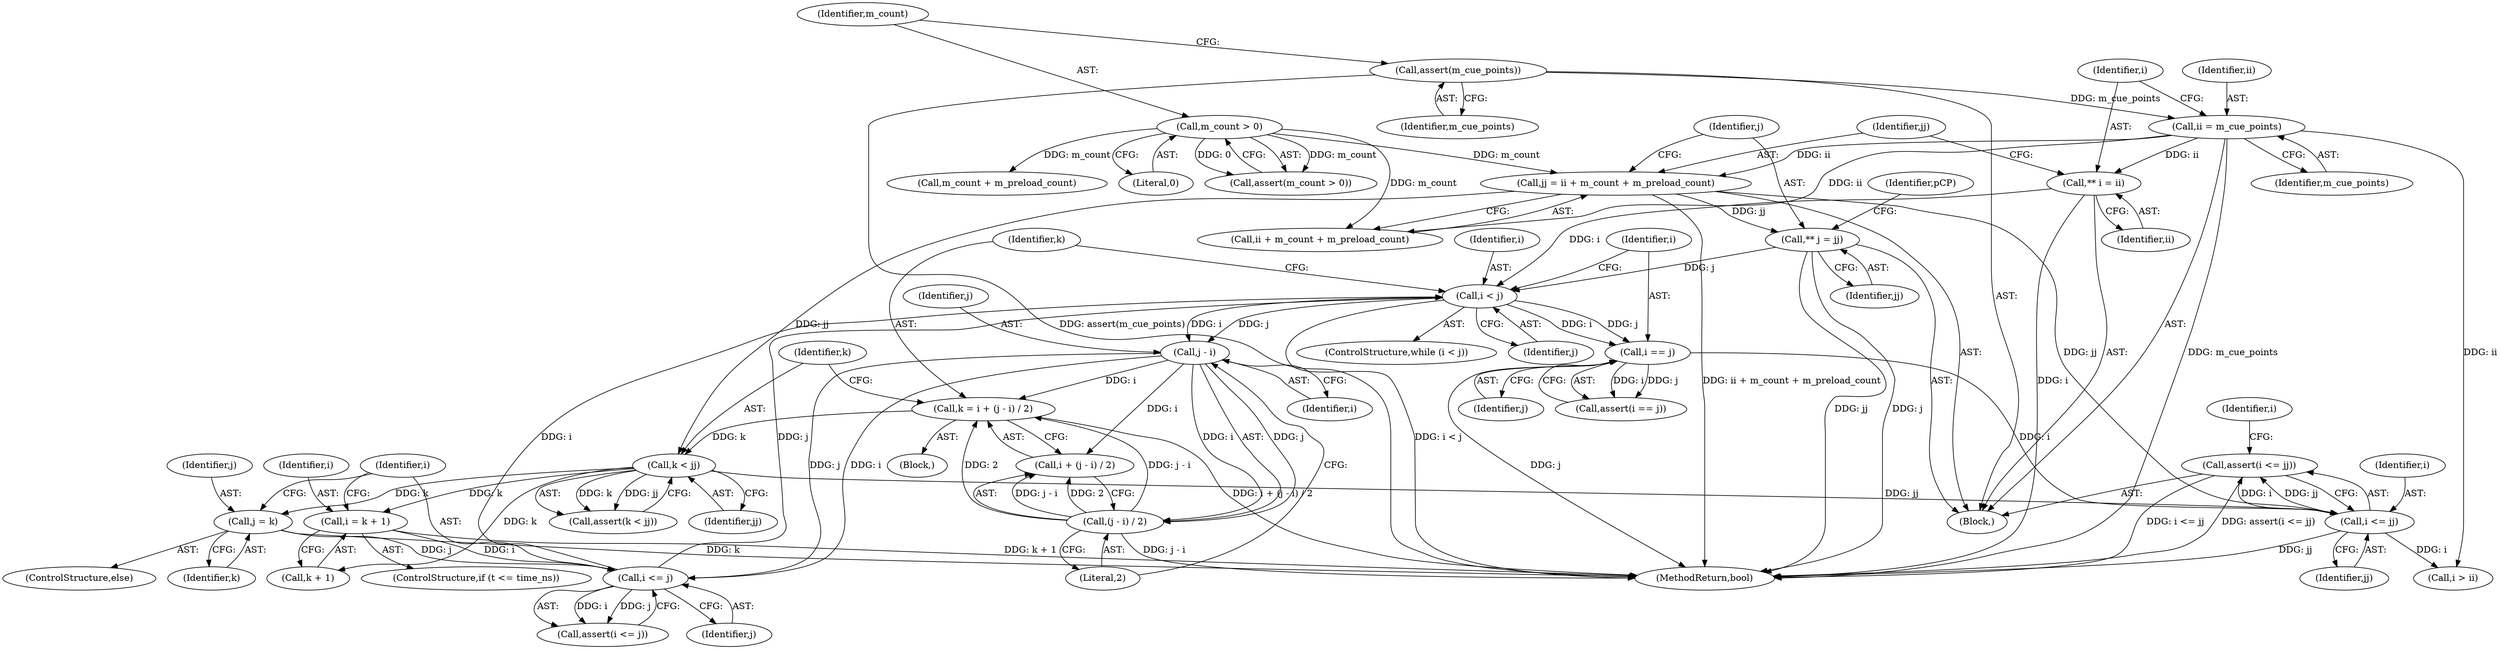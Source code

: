 digraph "0_Android_04839626ed859623901ebd3a5fd483982186b59d_39@API" {
"1000215" [label="(Call,assert(i <= jj))"];
"1000216" [label="(Call,i <= jj)"];
"1000212" [label="(Call,i == j)"];
"1000164" [label="(Call,i < j)"];
"1000124" [label="(Call,** i = ii)"];
"1000120" [label="(Call,ii = m_cue_points)"];
"1000114" [label="(Call,assert(m_cue_points))"];
"1000208" [label="(Call,i <= j)"];
"1000198" [label="(Call,i = k + 1)"];
"1000178" [label="(Call,k < jj)"];
"1000168" [label="(Call,k = i + (j - i) / 2)"];
"1000173" [label="(Call,j - i)"];
"1000172" [label="(Call,(j - i) / 2)"];
"1000127" [label="(Call,jj = ii + m_count + m_preload_count)"];
"1000117" [label="(Call,m_count > 0)"];
"1000204" [label="(Call,j = k)"];
"1000135" [label="(Call,** j = jj)"];
"1000180" [label="(Identifier,jj)"];
"1000127" [label="(Call,jj = ii + m_count + m_preload_count)"];
"1000170" [label="(Call,i + (j - i) / 2)"];
"1000116" [label="(Call,assert(m_count > 0))"];
"1000136" [label="(Identifier,j)"];
"1000121" [label="(Identifier,ii)"];
"1000174" [label="(Identifier,j)"];
"1000212" [label="(Call,i == j)"];
"1000129" [label="(Call,ii + m_count + m_preload_count)"];
"1000126" [label="(Identifier,ii)"];
"1000114" [label="(Call,assert(m_cue_points))"];
"1000178" [label="(Call,k < jj)"];
"1000205" [label="(Identifier,j)"];
"1000200" [label="(Call,k + 1)"];
"1000124" [label="(Call,** i = ii)"];
"1000199" [label="(Identifier,i)"];
"1000218" [label="(Identifier,jj)"];
"1000125" [label="(Identifier,i)"];
"1000235" [label="(MethodReturn,bool)"];
"1000194" [label="(ControlStructure,if (t <= time_ns))"];
"1000207" [label="(Call,assert(i <= j))"];
"1000221" [label="(Identifier,i)"];
"1000214" [label="(Identifier,j)"];
"1000169" [label="(Identifier,k)"];
"1000208" [label="(Call,i <= j)"];
"1000206" [label="(Identifier,k)"];
"1000115" [label="(Identifier,m_cue_points)"];
"1000117" [label="(Call,m_count > 0)"];
"1000119" [label="(Literal,0)"];
"1000166" [label="(Identifier,j)"];
"1000168" [label="(Call,k = i + (j - i) / 2)"];
"1000176" [label="(Literal,2)"];
"1000137" [label="(Identifier,jj)"];
"1000128" [label="(Identifier,jj)"];
"1000217" [label="(Identifier,i)"];
"1000135" [label="(Call,** j = jj)"];
"1000118" [label="(Identifier,m_count)"];
"1000204" [label="(Call,j = k)"];
"1000210" [label="(Identifier,j)"];
"1000172" [label="(Call,(j - i) / 2)"];
"1000203" [label="(ControlStructure,else)"];
"1000165" [label="(Identifier,i)"];
"1000215" [label="(Call,assert(i <= jj))"];
"1000211" [label="(Call,assert(i == j))"];
"1000164" [label="(Call,i < j)"];
"1000120" [label="(Call,ii = m_cue_points)"];
"1000173" [label="(Call,j - i)"];
"1000163" [label="(ControlStructure,while (i < j))"];
"1000122" [label="(Identifier,m_cue_points)"];
"1000131" [label="(Call,m_count + m_preload_count)"];
"1000106" [label="(Block,)"];
"1000139" [label="(Identifier,pCP)"];
"1000198" [label="(Call,i = k + 1)"];
"1000167" [label="(Block,)"];
"1000179" [label="(Identifier,k)"];
"1000177" [label="(Call,assert(k < jj))"];
"1000220" [label="(Call,i > ii)"];
"1000216" [label="(Call,i <= jj)"];
"1000175" [label="(Identifier,i)"];
"1000213" [label="(Identifier,i)"];
"1000209" [label="(Identifier,i)"];
"1000215" -> "1000106"  [label="AST: "];
"1000215" -> "1000216"  [label="CFG: "];
"1000216" -> "1000215"  [label="AST: "];
"1000221" -> "1000215"  [label="CFG: "];
"1000215" -> "1000235"  [label="DDG: i <= jj"];
"1000215" -> "1000235"  [label="DDG: assert(i <= jj)"];
"1000216" -> "1000215"  [label="DDG: i"];
"1000216" -> "1000215"  [label="DDG: jj"];
"1000216" -> "1000218"  [label="CFG: "];
"1000217" -> "1000216"  [label="AST: "];
"1000218" -> "1000216"  [label="AST: "];
"1000216" -> "1000235"  [label="DDG: jj"];
"1000212" -> "1000216"  [label="DDG: i"];
"1000178" -> "1000216"  [label="DDG: jj"];
"1000127" -> "1000216"  [label="DDG: jj"];
"1000216" -> "1000220"  [label="DDG: i"];
"1000212" -> "1000211"  [label="AST: "];
"1000212" -> "1000214"  [label="CFG: "];
"1000213" -> "1000212"  [label="AST: "];
"1000214" -> "1000212"  [label="AST: "];
"1000211" -> "1000212"  [label="CFG: "];
"1000212" -> "1000235"  [label="DDG: j"];
"1000212" -> "1000211"  [label="DDG: i"];
"1000212" -> "1000211"  [label="DDG: j"];
"1000164" -> "1000212"  [label="DDG: i"];
"1000164" -> "1000212"  [label="DDG: j"];
"1000164" -> "1000163"  [label="AST: "];
"1000164" -> "1000166"  [label="CFG: "];
"1000165" -> "1000164"  [label="AST: "];
"1000166" -> "1000164"  [label="AST: "];
"1000169" -> "1000164"  [label="CFG: "];
"1000213" -> "1000164"  [label="CFG: "];
"1000164" -> "1000235"  [label="DDG: i < j"];
"1000124" -> "1000164"  [label="DDG: i"];
"1000208" -> "1000164"  [label="DDG: i"];
"1000208" -> "1000164"  [label="DDG: j"];
"1000135" -> "1000164"  [label="DDG: j"];
"1000164" -> "1000173"  [label="DDG: j"];
"1000164" -> "1000173"  [label="DDG: i"];
"1000124" -> "1000106"  [label="AST: "];
"1000124" -> "1000126"  [label="CFG: "];
"1000125" -> "1000124"  [label="AST: "];
"1000126" -> "1000124"  [label="AST: "];
"1000128" -> "1000124"  [label="CFG: "];
"1000124" -> "1000235"  [label="DDG: i"];
"1000120" -> "1000124"  [label="DDG: ii"];
"1000120" -> "1000106"  [label="AST: "];
"1000120" -> "1000122"  [label="CFG: "];
"1000121" -> "1000120"  [label="AST: "];
"1000122" -> "1000120"  [label="AST: "];
"1000125" -> "1000120"  [label="CFG: "];
"1000120" -> "1000235"  [label="DDG: m_cue_points"];
"1000114" -> "1000120"  [label="DDG: m_cue_points"];
"1000120" -> "1000127"  [label="DDG: ii"];
"1000120" -> "1000129"  [label="DDG: ii"];
"1000120" -> "1000220"  [label="DDG: ii"];
"1000114" -> "1000106"  [label="AST: "];
"1000114" -> "1000115"  [label="CFG: "];
"1000115" -> "1000114"  [label="AST: "];
"1000118" -> "1000114"  [label="CFG: "];
"1000114" -> "1000235"  [label="DDG: assert(m_cue_points)"];
"1000208" -> "1000207"  [label="AST: "];
"1000208" -> "1000210"  [label="CFG: "];
"1000209" -> "1000208"  [label="AST: "];
"1000210" -> "1000208"  [label="AST: "];
"1000207" -> "1000208"  [label="CFG: "];
"1000208" -> "1000207"  [label="DDG: i"];
"1000208" -> "1000207"  [label="DDG: j"];
"1000198" -> "1000208"  [label="DDG: i"];
"1000173" -> "1000208"  [label="DDG: i"];
"1000173" -> "1000208"  [label="DDG: j"];
"1000204" -> "1000208"  [label="DDG: j"];
"1000198" -> "1000194"  [label="AST: "];
"1000198" -> "1000200"  [label="CFG: "];
"1000199" -> "1000198"  [label="AST: "];
"1000200" -> "1000198"  [label="AST: "];
"1000209" -> "1000198"  [label="CFG: "];
"1000198" -> "1000235"  [label="DDG: k + 1"];
"1000178" -> "1000198"  [label="DDG: k"];
"1000178" -> "1000177"  [label="AST: "];
"1000178" -> "1000180"  [label="CFG: "];
"1000179" -> "1000178"  [label="AST: "];
"1000180" -> "1000178"  [label="AST: "];
"1000177" -> "1000178"  [label="CFG: "];
"1000178" -> "1000177"  [label="DDG: k"];
"1000178" -> "1000177"  [label="DDG: jj"];
"1000168" -> "1000178"  [label="DDG: k"];
"1000127" -> "1000178"  [label="DDG: jj"];
"1000178" -> "1000200"  [label="DDG: k"];
"1000178" -> "1000204"  [label="DDG: k"];
"1000168" -> "1000167"  [label="AST: "];
"1000168" -> "1000170"  [label="CFG: "];
"1000169" -> "1000168"  [label="AST: "];
"1000170" -> "1000168"  [label="AST: "];
"1000179" -> "1000168"  [label="CFG: "];
"1000168" -> "1000235"  [label="DDG: i + (j - i) / 2"];
"1000173" -> "1000168"  [label="DDG: i"];
"1000172" -> "1000168"  [label="DDG: j - i"];
"1000172" -> "1000168"  [label="DDG: 2"];
"1000173" -> "1000172"  [label="AST: "];
"1000173" -> "1000175"  [label="CFG: "];
"1000174" -> "1000173"  [label="AST: "];
"1000175" -> "1000173"  [label="AST: "];
"1000176" -> "1000173"  [label="CFG: "];
"1000173" -> "1000170"  [label="DDG: i"];
"1000173" -> "1000172"  [label="DDG: j"];
"1000173" -> "1000172"  [label="DDG: i"];
"1000172" -> "1000170"  [label="AST: "];
"1000172" -> "1000176"  [label="CFG: "];
"1000176" -> "1000172"  [label="AST: "];
"1000170" -> "1000172"  [label="CFG: "];
"1000172" -> "1000235"  [label="DDG: j - i"];
"1000172" -> "1000170"  [label="DDG: j - i"];
"1000172" -> "1000170"  [label="DDG: 2"];
"1000127" -> "1000106"  [label="AST: "];
"1000127" -> "1000129"  [label="CFG: "];
"1000128" -> "1000127"  [label="AST: "];
"1000129" -> "1000127"  [label="AST: "];
"1000136" -> "1000127"  [label="CFG: "];
"1000127" -> "1000235"  [label="DDG: ii + m_count + m_preload_count"];
"1000117" -> "1000127"  [label="DDG: m_count"];
"1000127" -> "1000135"  [label="DDG: jj"];
"1000117" -> "1000116"  [label="AST: "];
"1000117" -> "1000119"  [label="CFG: "];
"1000118" -> "1000117"  [label="AST: "];
"1000119" -> "1000117"  [label="AST: "];
"1000116" -> "1000117"  [label="CFG: "];
"1000117" -> "1000116"  [label="DDG: m_count"];
"1000117" -> "1000116"  [label="DDG: 0"];
"1000117" -> "1000129"  [label="DDG: m_count"];
"1000117" -> "1000131"  [label="DDG: m_count"];
"1000204" -> "1000203"  [label="AST: "];
"1000204" -> "1000206"  [label="CFG: "];
"1000205" -> "1000204"  [label="AST: "];
"1000206" -> "1000204"  [label="AST: "];
"1000209" -> "1000204"  [label="CFG: "];
"1000204" -> "1000235"  [label="DDG: k"];
"1000135" -> "1000106"  [label="AST: "];
"1000135" -> "1000137"  [label="CFG: "];
"1000136" -> "1000135"  [label="AST: "];
"1000137" -> "1000135"  [label="AST: "];
"1000139" -> "1000135"  [label="CFG: "];
"1000135" -> "1000235"  [label="DDG: jj"];
"1000135" -> "1000235"  [label="DDG: j"];
}
